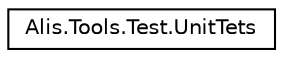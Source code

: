 digraph "Graphical Class Hierarchy"
{
 // LATEX_PDF_SIZE
  edge [fontname="Helvetica",fontsize="10",labelfontname="Helvetica",labelfontsize="10"];
  node [fontname="Helvetica",fontsize="10",shape=record];
  rankdir="LR";
  Node0 [label="Alis.Tools.Test.UnitTets",height=0.2,width=0.4,color="black", fillcolor="white", style="filled",URL="$class_alis_1_1_tools_1_1_test_1_1_unit_tets.html",tooltip="The unit tets class"];
}
